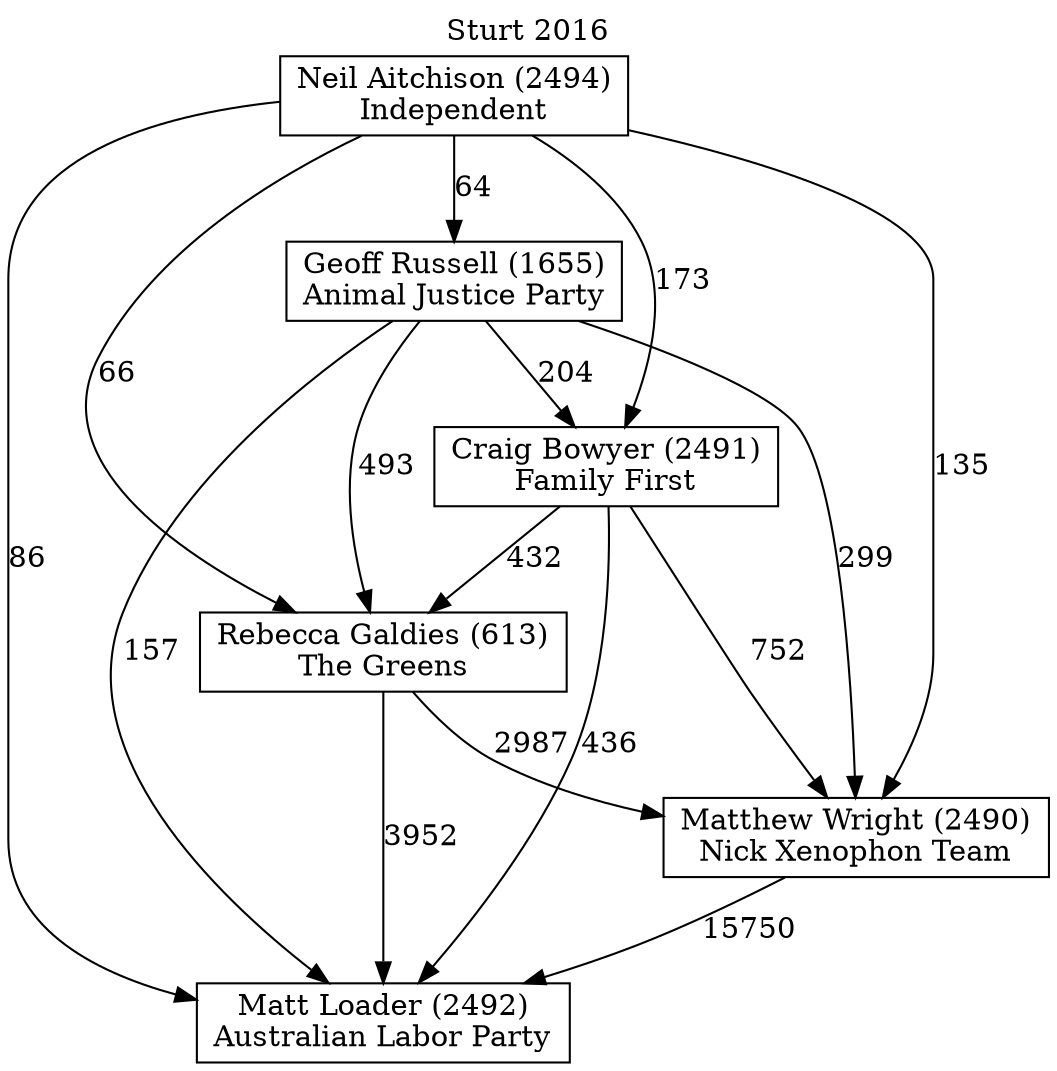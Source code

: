 // House preference flow
digraph "Matt Loader (2492)_Sturt_2016" {
	graph [label="Sturt 2016" labelloc=t mclimit=10]
	node [shape=box]
	"Neil Aitchison (2494)" [label="Neil Aitchison (2494)
Independent"]
	"Craig Bowyer (2491)" [label="Craig Bowyer (2491)
Family First"]
	"Matt Loader (2492)" [label="Matt Loader (2492)
Australian Labor Party"]
	"Rebecca Galdies (613)" [label="Rebecca Galdies (613)
The Greens"]
	"Matthew Wright (2490)" [label="Matthew Wright (2490)
Nick Xenophon Team"]
	"Geoff Russell (1655)" [label="Geoff Russell (1655)
Animal Justice Party"]
	"Matthew Wright (2490)" -> "Matt Loader (2492)" [label=15750]
	"Rebecca Galdies (613)" -> "Matthew Wright (2490)" [label=2987]
	"Geoff Russell (1655)" -> "Craig Bowyer (2491)" [label=204]
	"Geoff Russell (1655)" -> "Matthew Wright (2490)" [label=299]
	"Neil Aitchison (2494)" -> "Rebecca Galdies (613)" [label=66]
	"Neil Aitchison (2494)" -> "Geoff Russell (1655)" [label=64]
	"Neil Aitchison (2494)" -> "Matthew Wright (2490)" [label=135]
	"Geoff Russell (1655)" -> "Matt Loader (2492)" [label=157]
	"Craig Bowyer (2491)" -> "Matt Loader (2492)" [label=436]
	"Neil Aitchison (2494)" -> "Craig Bowyer (2491)" [label=173]
	"Neil Aitchison (2494)" -> "Matt Loader (2492)" [label=86]
	"Geoff Russell (1655)" -> "Rebecca Galdies (613)" [label=493]
	"Rebecca Galdies (613)" -> "Matt Loader (2492)" [label=3952]
	"Craig Bowyer (2491)" -> "Matthew Wright (2490)" [label=752]
	"Craig Bowyer (2491)" -> "Rebecca Galdies (613)" [label=432]
}
